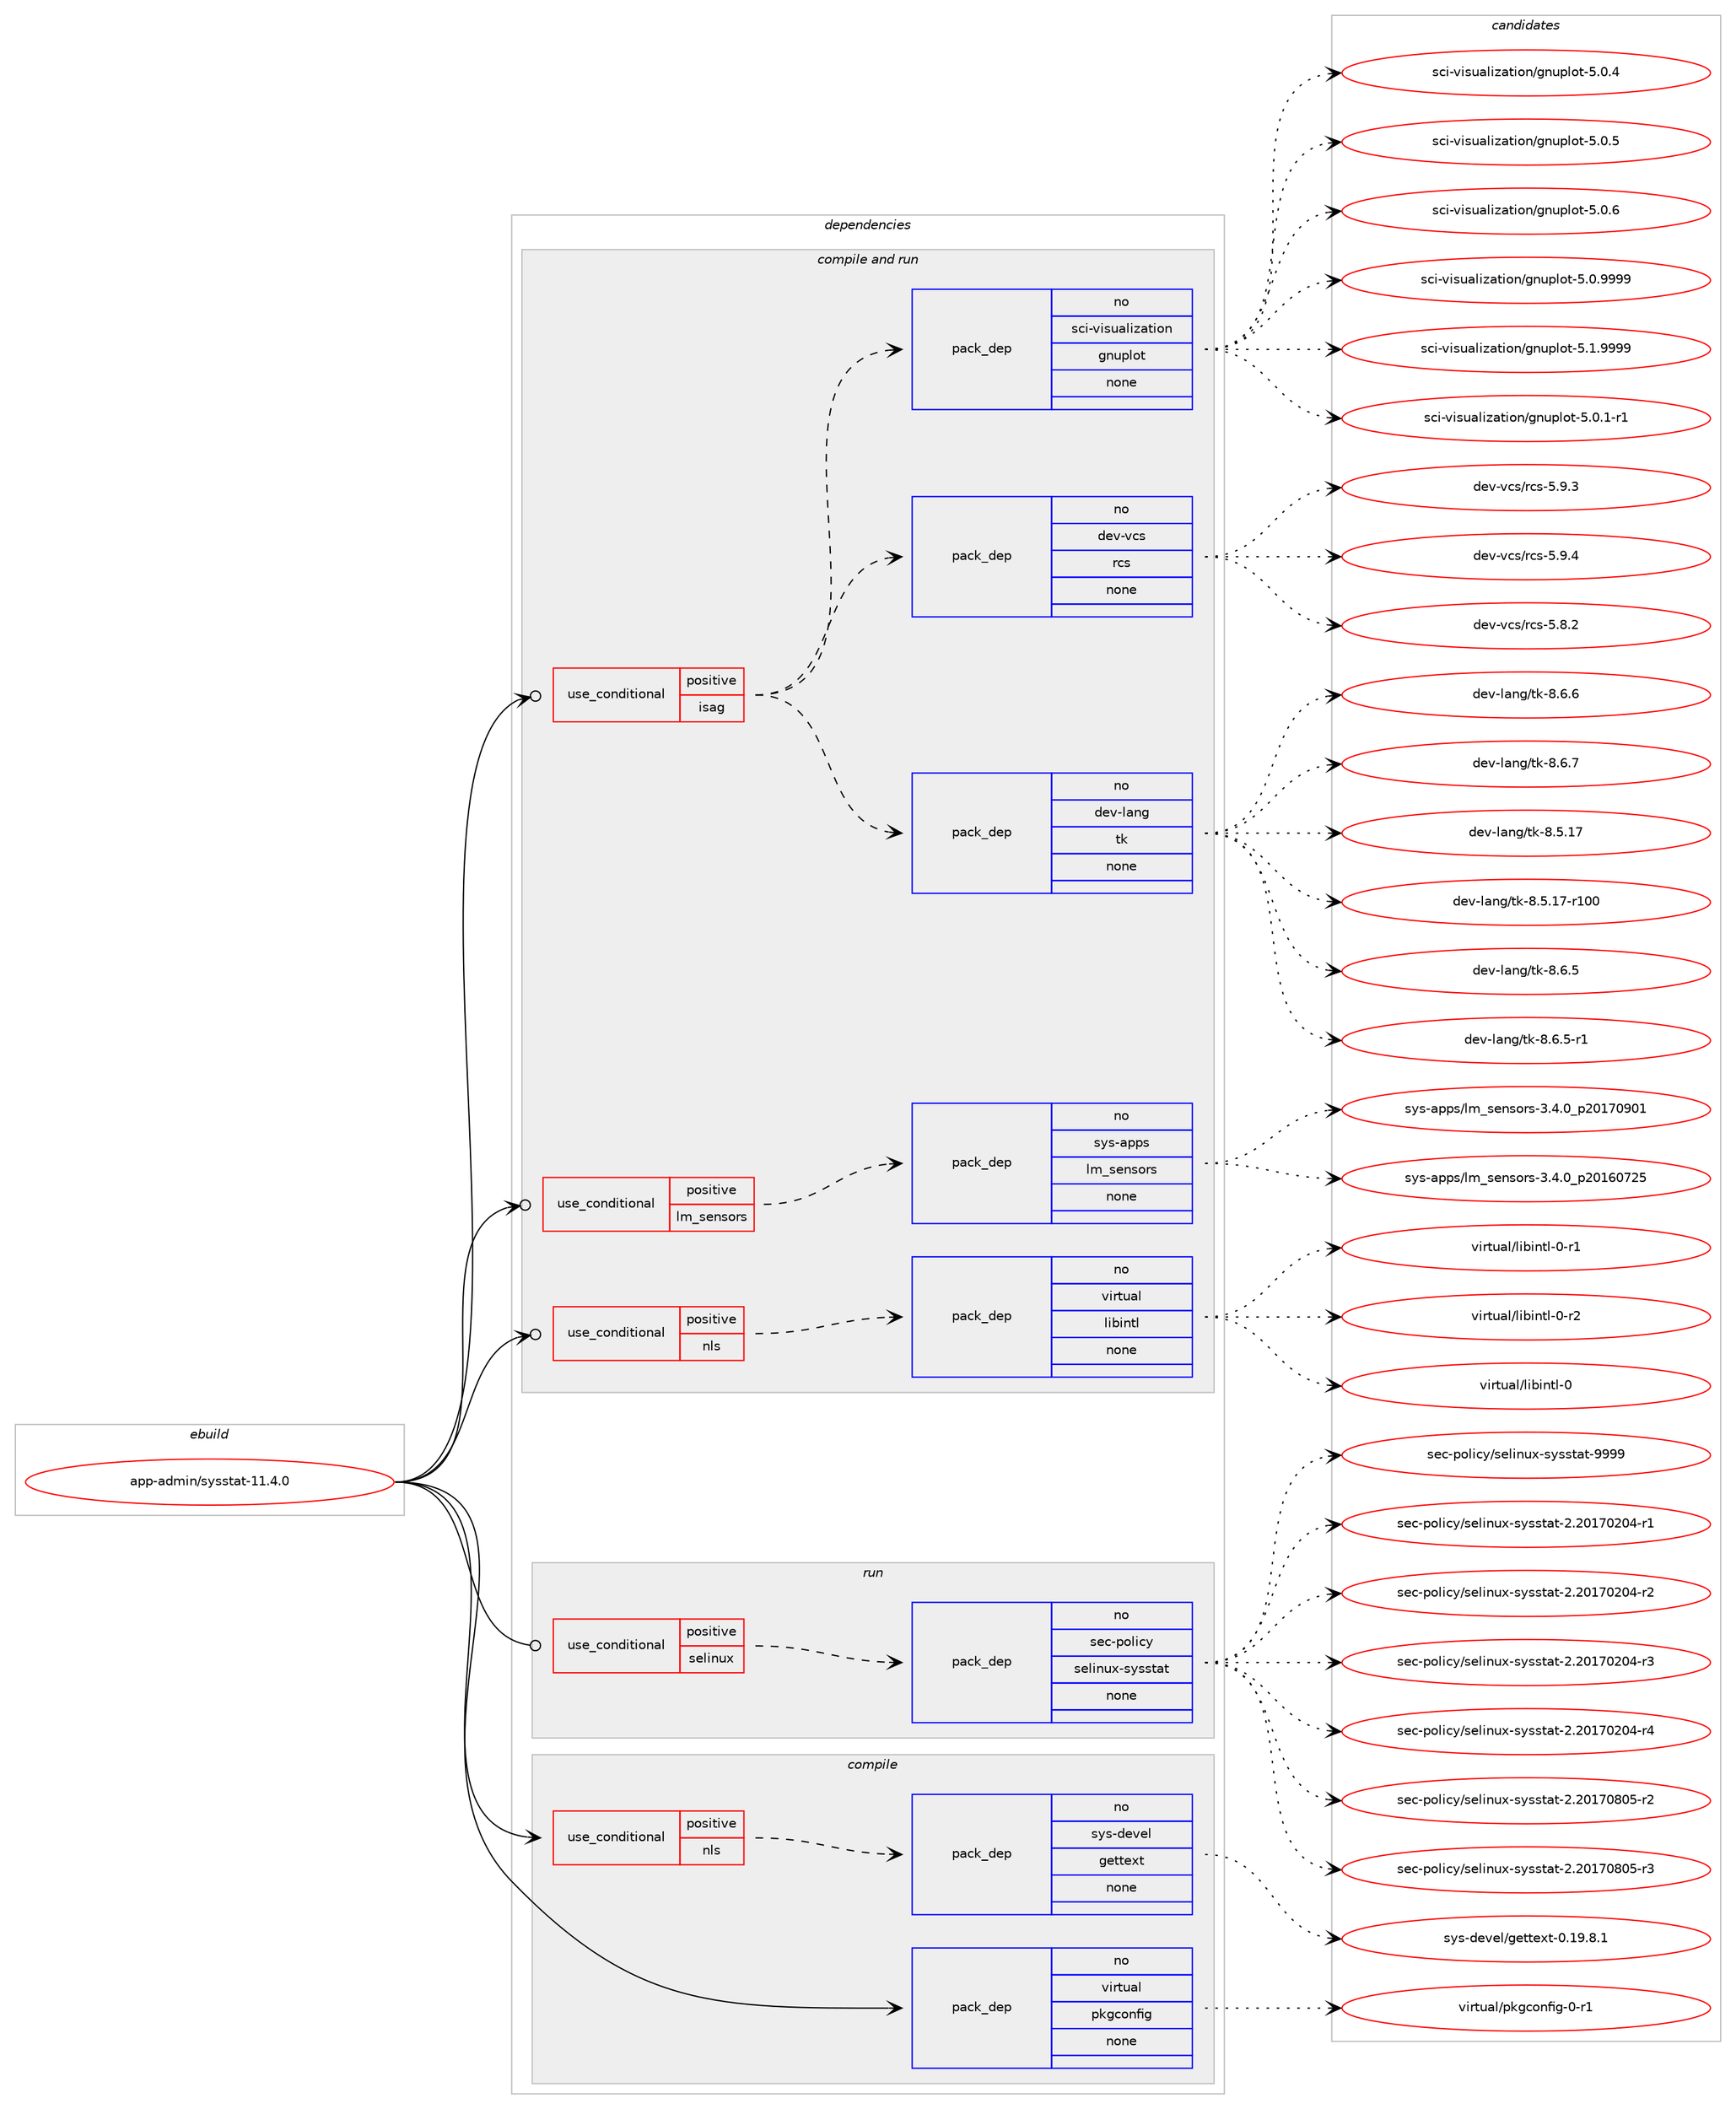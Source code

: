 digraph prolog {

# *************
# Graph options
# *************

newrank=true;
concentrate=true;
compound=true;
graph [rankdir=LR,fontname=Helvetica,fontsize=10,ranksep=1.5];#, ranksep=2.5, nodesep=0.2];
edge  [arrowhead=vee];
node  [fontname=Helvetica,fontsize=10];

# **********
# The ebuild
# **********

subgraph cluster_leftcol {
color=gray;
rank=same;
label=<<i>ebuild</i>>;
id [label="app-admin/sysstat-11.4.0", color=red, width=4, href="../app-admin/sysstat-11.4.0.svg"];
}

# ****************
# The dependencies
# ****************

subgraph cluster_midcol {
color=gray;
label=<<i>dependencies</i>>;
subgraph cluster_compile {
fillcolor="#eeeeee";
style=filled;
label=<<i>compile</i>>;
subgraph cond1989 {
dependency7126 [label=<<TABLE BORDER="0" CELLBORDER="1" CELLSPACING="0" CELLPADDING="4"><TR><TD ROWSPAN="3" CELLPADDING="10">use_conditional</TD></TR><TR><TD>positive</TD></TR><TR><TD>nls</TD></TR></TABLE>>, shape=none, color=red];
subgraph pack5023 {
dependency7127 [label=<<TABLE BORDER="0" CELLBORDER="1" CELLSPACING="0" CELLPADDING="4" WIDTH="220"><TR><TD ROWSPAN="6" CELLPADDING="30">pack_dep</TD></TR><TR><TD WIDTH="110">no</TD></TR><TR><TD>sys-devel</TD></TR><TR><TD>gettext</TD></TR><TR><TD>none</TD></TR><TR><TD></TD></TR></TABLE>>, shape=none, color=blue];
}
dependency7126:e -> dependency7127:w [weight=20,style="dashed",arrowhead="vee"];
}
id:e -> dependency7126:w [weight=20,style="solid",arrowhead="vee"];
subgraph pack5024 {
dependency7128 [label=<<TABLE BORDER="0" CELLBORDER="1" CELLSPACING="0" CELLPADDING="4" WIDTH="220"><TR><TD ROWSPAN="6" CELLPADDING="30">pack_dep</TD></TR><TR><TD WIDTH="110">no</TD></TR><TR><TD>virtual</TD></TR><TR><TD>pkgconfig</TD></TR><TR><TD>none</TD></TR><TR><TD></TD></TR></TABLE>>, shape=none, color=blue];
}
id:e -> dependency7128:w [weight=20,style="solid",arrowhead="vee"];
}
subgraph cluster_compileandrun {
fillcolor="#eeeeee";
style=filled;
label=<<i>compile and run</i>>;
subgraph cond1990 {
dependency7129 [label=<<TABLE BORDER="0" CELLBORDER="1" CELLSPACING="0" CELLPADDING="4"><TR><TD ROWSPAN="3" CELLPADDING="10">use_conditional</TD></TR><TR><TD>positive</TD></TR><TR><TD>isag</TD></TR></TABLE>>, shape=none, color=red];
subgraph pack5025 {
dependency7130 [label=<<TABLE BORDER="0" CELLBORDER="1" CELLSPACING="0" CELLPADDING="4" WIDTH="220"><TR><TD ROWSPAN="6" CELLPADDING="30">pack_dep</TD></TR><TR><TD WIDTH="110">no</TD></TR><TR><TD>dev-lang</TD></TR><TR><TD>tk</TD></TR><TR><TD>none</TD></TR><TR><TD></TD></TR></TABLE>>, shape=none, color=blue];
}
dependency7129:e -> dependency7130:w [weight=20,style="dashed",arrowhead="vee"];
subgraph pack5026 {
dependency7131 [label=<<TABLE BORDER="0" CELLBORDER="1" CELLSPACING="0" CELLPADDING="4" WIDTH="220"><TR><TD ROWSPAN="6" CELLPADDING="30">pack_dep</TD></TR><TR><TD WIDTH="110">no</TD></TR><TR><TD>dev-vcs</TD></TR><TR><TD>rcs</TD></TR><TR><TD>none</TD></TR><TR><TD></TD></TR></TABLE>>, shape=none, color=blue];
}
dependency7129:e -> dependency7131:w [weight=20,style="dashed",arrowhead="vee"];
subgraph pack5027 {
dependency7132 [label=<<TABLE BORDER="0" CELLBORDER="1" CELLSPACING="0" CELLPADDING="4" WIDTH="220"><TR><TD ROWSPAN="6" CELLPADDING="30">pack_dep</TD></TR><TR><TD WIDTH="110">no</TD></TR><TR><TD>sci-visualization</TD></TR><TR><TD>gnuplot</TD></TR><TR><TD>none</TD></TR><TR><TD></TD></TR></TABLE>>, shape=none, color=blue];
}
dependency7129:e -> dependency7132:w [weight=20,style="dashed",arrowhead="vee"];
}
id:e -> dependency7129:w [weight=20,style="solid",arrowhead="odotvee"];
subgraph cond1991 {
dependency7133 [label=<<TABLE BORDER="0" CELLBORDER="1" CELLSPACING="0" CELLPADDING="4"><TR><TD ROWSPAN="3" CELLPADDING="10">use_conditional</TD></TR><TR><TD>positive</TD></TR><TR><TD>lm_sensors</TD></TR></TABLE>>, shape=none, color=red];
subgraph pack5028 {
dependency7134 [label=<<TABLE BORDER="0" CELLBORDER="1" CELLSPACING="0" CELLPADDING="4" WIDTH="220"><TR><TD ROWSPAN="6" CELLPADDING="30">pack_dep</TD></TR><TR><TD WIDTH="110">no</TD></TR><TR><TD>sys-apps</TD></TR><TR><TD>lm_sensors</TD></TR><TR><TD>none</TD></TR><TR><TD></TD></TR></TABLE>>, shape=none, color=blue];
}
dependency7133:e -> dependency7134:w [weight=20,style="dashed",arrowhead="vee"];
}
id:e -> dependency7133:w [weight=20,style="solid",arrowhead="odotvee"];
subgraph cond1992 {
dependency7135 [label=<<TABLE BORDER="0" CELLBORDER="1" CELLSPACING="0" CELLPADDING="4"><TR><TD ROWSPAN="3" CELLPADDING="10">use_conditional</TD></TR><TR><TD>positive</TD></TR><TR><TD>nls</TD></TR></TABLE>>, shape=none, color=red];
subgraph pack5029 {
dependency7136 [label=<<TABLE BORDER="0" CELLBORDER="1" CELLSPACING="0" CELLPADDING="4" WIDTH="220"><TR><TD ROWSPAN="6" CELLPADDING="30">pack_dep</TD></TR><TR><TD WIDTH="110">no</TD></TR><TR><TD>virtual</TD></TR><TR><TD>libintl</TD></TR><TR><TD>none</TD></TR><TR><TD></TD></TR></TABLE>>, shape=none, color=blue];
}
dependency7135:e -> dependency7136:w [weight=20,style="dashed",arrowhead="vee"];
}
id:e -> dependency7135:w [weight=20,style="solid",arrowhead="odotvee"];
}
subgraph cluster_run {
fillcolor="#eeeeee";
style=filled;
label=<<i>run</i>>;
subgraph cond1993 {
dependency7137 [label=<<TABLE BORDER="0" CELLBORDER="1" CELLSPACING="0" CELLPADDING="4"><TR><TD ROWSPAN="3" CELLPADDING="10">use_conditional</TD></TR><TR><TD>positive</TD></TR><TR><TD>selinux</TD></TR></TABLE>>, shape=none, color=red];
subgraph pack5030 {
dependency7138 [label=<<TABLE BORDER="0" CELLBORDER="1" CELLSPACING="0" CELLPADDING="4" WIDTH="220"><TR><TD ROWSPAN="6" CELLPADDING="30">pack_dep</TD></TR><TR><TD WIDTH="110">no</TD></TR><TR><TD>sec-policy</TD></TR><TR><TD>selinux-sysstat</TD></TR><TR><TD>none</TD></TR><TR><TD></TD></TR></TABLE>>, shape=none, color=blue];
}
dependency7137:e -> dependency7138:w [weight=20,style="dashed",arrowhead="vee"];
}
id:e -> dependency7137:w [weight=20,style="solid",arrowhead="odot"];
}
}

# **************
# The candidates
# **************

subgraph cluster_choices {
rank=same;
color=gray;
label=<<i>candidates</i>>;

subgraph choice5023 {
color=black;
nodesep=1;
choice1151211154510010111810110847103101116116101120116454846495746564649 [label="sys-devel/gettext-0.19.8.1", color=red, width=4,href="../sys-devel/gettext-0.19.8.1.svg"];
dependency7127:e -> choice1151211154510010111810110847103101116116101120116454846495746564649:w [style=dotted,weight="100"];
}
subgraph choice5024 {
color=black;
nodesep=1;
choice11810511411611797108471121071039911111010210510345484511449 [label="virtual/pkgconfig-0-r1", color=red, width=4,href="../virtual/pkgconfig-0-r1.svg"];
dependency7128:e -> choice11810511411611797108471121071039911111010210510345484511449:w [style=dotted,weight="100"];
}
subgraph choice5025 {
color=black;
nodesep=1;
choice10010111845108971101034711610745564653464955 [label="dev-lang/tk-8.5.17", color=red, width=4,href="../dev-lang/tk-8.5.17.svg"];
choice1001011184510897110103471161074556465346495545114494848 [label="dev-lang/tk-8.5.17-r100", color=red, width=4,href="../dev-lang/tk-8.5.17-r100.svg"];
choice100101118451089711010347116107455646544653 [label="dev-lang/tk-8.6.5", color=red, width=4,href="../dev-lang/tk-8.6.5.svg"];
choice1001011184510897110103471161074556465446534511449 [label="dev-lang/tk-8.6.5-r1", color=red, width=4,href="../dev-lang/tk-8.6.5-r1.svg"];
choice100101118451089711010347116107455646544654 [label="dev-lang/tk-8.6.6", color=red, width=4,href="../dev-lang/tk-8.6.6.svg"];
choice100101118451089711010347116107455646544655 [label="dev-lang/tk-8.6.7", color=red, width=4,href="../dev-lang/tk-8.6.7.svg"];
dependency7130:e -> choice10010111845108971101034711610745564653464955:w [style=dotted,weight="100"];
dependency7130:e -> choice1001011184510897110103471161074556465346495545114494848:w [style=dotted,weight="100"];
dependency7130:e -> choice100101118451089711010347116107455646544653:w [style=dotted,weight="100"];
dependency7130:e -> choice1001011184510897110103471161074556465446534511449:w [style=dotted,weight="100"];
dependency7130:e -> choice100101118451089711010347116107455646544654:w [style=dotted,weight="100"];
dependency7130:e -> choice100101118451089711010347116107455646544655:w [style=dotted,weight="100"];
}
subgraph choice5026 {
color=black;
nodesep=1;
choice10010111845118991154711499115455346564650 [label="dev-vcs/rcs-5.8.2", color=red, width=4,href="../dev-vcs/rcs-5.8.2.svg"];
choice10010111845118991154711499115455346574651 [label="dev-vcs/rcs-5.9.3", color=red, width=4,href="../dev-vcs/rcs-5.9.3.svg"];
choice10010111845118991154711499115455346574652 [label="dev-vcs/rcs-5.9.4", color=red, width=4,href="../dev-vcs/rcs-5.9.4.svg"];
dependency7131:e -> choice10010111845118991154711499115455346564650:w [style=dotted,weight="100"];
dependency7131:e -> choice10010111845118991154711499115455346574651:w [style=dotted,weight="100"];
dependency7131:e -> choice10010111845118991154711499115455346574652:w [style=dotted,weight="100"];
}
subgraph choice5027 {
color=black;
nodesep=1;
choice11599105451181051151179710810512297116105111110471031101171121081111164553464846494511449 [label="sci-visualization/gnuplot-5.0.1-r1", color=red, width=4,href="../sci-visualization/gnuplot-5.0.1-r1.svg"];
choice1159910545118105115117971081051229711610511111047103110117112108111116455346484652 [label="sci-visualization/gnuplot-5.0.4", color=red, width=4,href="../sci-visualization/gnuplot-5.0.4.svg"];
choice1159910545118105115117971081051229711610511111047103110117112108111116455346484653 [label="sci-visualization/gnuplot-5.0.5", color=red, width=4,href="../sci-visualization/gnuplot-5.0.5.svg"];
choice1159910545118105115117971081051229711610511111047103110117112108111116455346484654 [label="sci-visualization/gnuplot-5.0.6", color=red, width=4,href="../sci-visualization/gnuplot-5.0.6.svg"];
choice1159910545118105115117971081051229711610511111047103110117112108111116455346484657575757 [label="sci-visualization/gnuplot-5.0.9999", color=red, width=4,href="../sci-visualization/gnuplot-5.0.9999.svg"];
choice1159910545118105115117971081051229711610511111047103110117112108111116455346494657575757 [label="sci-visualization/gnuplot-5.1.9999", color=red, width=4,href="../sci-visualization/gnuplot-5.1.9999.svg"];
dependency7132:e -> choice11599105451181051151179710810512297116105111110471031101171121081111164553464846494511449:w [style=dotted,weight="100"];
dependency7132:e -> choice1159910545118105115117971081051229711610511111047103110117112108111116455346484652:w [style=dotted,weight="100"];
dependency7132:e -> choice1159910545118105115117971081051229711610511111047103110117112108111116455346484653:w [style=dotted,weight="100"];
dependency7132:e -> choice1159910545118105115117971081051229711610511111047103110117112108111116455346484654:w [style=dotted,weight="100"];
dependency7132:e -> choice1159910545118105115117971081051229711610511111047103110117112108111116455346484657575757:w [style=dotted,weight="100"];
dependency7132:e -> choice1159910545118105115117971081051229711610511111047103110117112108111116455346494657575757:w [style=dotted,weight="100"];
}
subgraph choice5028 {
color=black;
nodesep=1;
choice11512111545971121121154710810995115101110115111114115455146524648951125048495448555053 [label="sys-apps/lm_sensors-3.4.0_p20160725", color=red, width=4,href="../sys-apps/lm_sensors-3.4.0_p20160725.svg"];
choice11512111545971121121154710810995115101110115111114115455146524648951125048495548574849 [label="sys-apps/lm_sensors-3.4.0_p20170901", color=red, width=4,href="../sys-apps/lm_sensors-3.4.0_p20170901.svg"];
dependency7134:e -> choice11512111545971121121154710810995115101110115111114115455146524648951125048495448555053:w [style=dotted,weight="100"];
dependency7134:e -> choice11512111545971121121154710810995115101110115111114115455146524648951125048495548574849:w [style=dotted,weight="100"];
}
subgraph choice5029 {
color=black;
nodesep=1;
choice1181051141161179710847108105981051101161084548 [label="virtual/libintl-0", color=red, width=4,href="../virtual/libintl-0.svg"];
choice11810511411611797108471081059810511011610845484511449 [label="virtual/libintl-0-r1", color=red, width=4,href="../virtual/libintl-0-r1.svg"];
choice11810511411611797108471081059810511011610845484511450 [label="virtual/libintl-0-r2", color=red, width=4,href="../virtual/libintl-0-r2.svg"];
dependency7136:e -> choice1181051141161179710847108105981051101161084548:w [style=dotted,weight="100"];
dependency7136:e -> choice11810511411611797108471081059810511011610845484511449:w [style=dotted,weight="100"];
dependency7136:e -> choice11810511411611797108471081059810511011610845484511450:w [style=dotted,weight="100"];
}
subgraph choice5030 {
color=black;
nodesep=1;
choice11510199451121111081059912147115101108105110117120451151211151151169711645504650484955485048524511449 [label="sec-policy/selinux-sysstat-2.20170204-r1", color=red, width=4,href="../sec-policy/selinux-sysstat-2.20170204-r1.svg"];
choice11510199451121111081059912147115101108105110117120451151211151151169711645504650484955485048524511450 [label="sec-policy/selinux-sysstat-2.20170204-r2", color=red, width=4,href="../sec-policy/selinux-sysstat-2.20170204-r2.svg"];
choice11510199451121111081059912147115101108105110117120451151211151151169711645504650484955485048524511451 [label="sec-policy/selinux-sysstat-2.20170204-r3", color=red, width=4,href="../sec-policy/selinux-sysstat-2.20170204-r3.svg"];
choice11510199451121111081059912147115101108105110117120451151211151151169711645504650484955485048524511452 [label="sec-policy/selinux-sysstat-2.20170204-r4", color=red, width=4,href="../sec-policy/selinux-sysstat-2.20170204-r4.svg"];
choice11510199451121111081059912147115101108105110117120451151211151151169711645504650484955485648534511450 [label="sec-policy/selinux-sysstat-2.20170805-r2", color=red, width=4,href="../sec-policy/selinux-sysstat-2.20170805-r2.svg"];
choice11510199451121111081059912147115101108105110117120451151211151151169711645504650484955485648534511451 [label="sec-policy/selinux-sysstat-2.20170805-r3", color=red, width=4,href="../sec-policy/selinux-sysstat-2.20170805-r3.svg"];
choice1151019945112111108105991214711510110810511011712045115121115115116971164557575757 [label="sec-policy/selinux-sysstat-9999", color=red, width=4,href="../sec-policy/selinux-sysstat-9999.svg"];
dependency7138:e -> choice11510199451121111081059912147115101108105110117120451151211151151169711645504650484955485048524511449:w [style=dotted,weight="100"];
dependency7138:e -> choice11510199451121111081059912147115101108105110117120451151211151151169711645504650484955485048524511450:w [style=dotted,weight="100"];
dependency7138:e -> choice11510199451121111081059912147115101108105110117120451151211151151169711645504650484955485048524511451:w [style=dotted,weight="100"];
dependency7138:e -> choice11510199451121111081059912147115101108105110117120451151211151151169711645504650484955485048524511452:w [style=dotted,weight="100"];
dependency7138:e -> choice11510199451121111081059912147115101108105110117120451151211151151169711645504650484955485648534511450:w [style=dotted,weight="100"];
dependency7138:e -> choice11510199451121111081059912147115101108105110117120451151211151151169711645504650484955485648534511451:w [style=dotted,weight="100"];
dependency7138:e -> choice1151019945112111108105991214711510110810511011712045115121115115116971164557575757:w [style=dotted,weight="100"];
}
}

}
